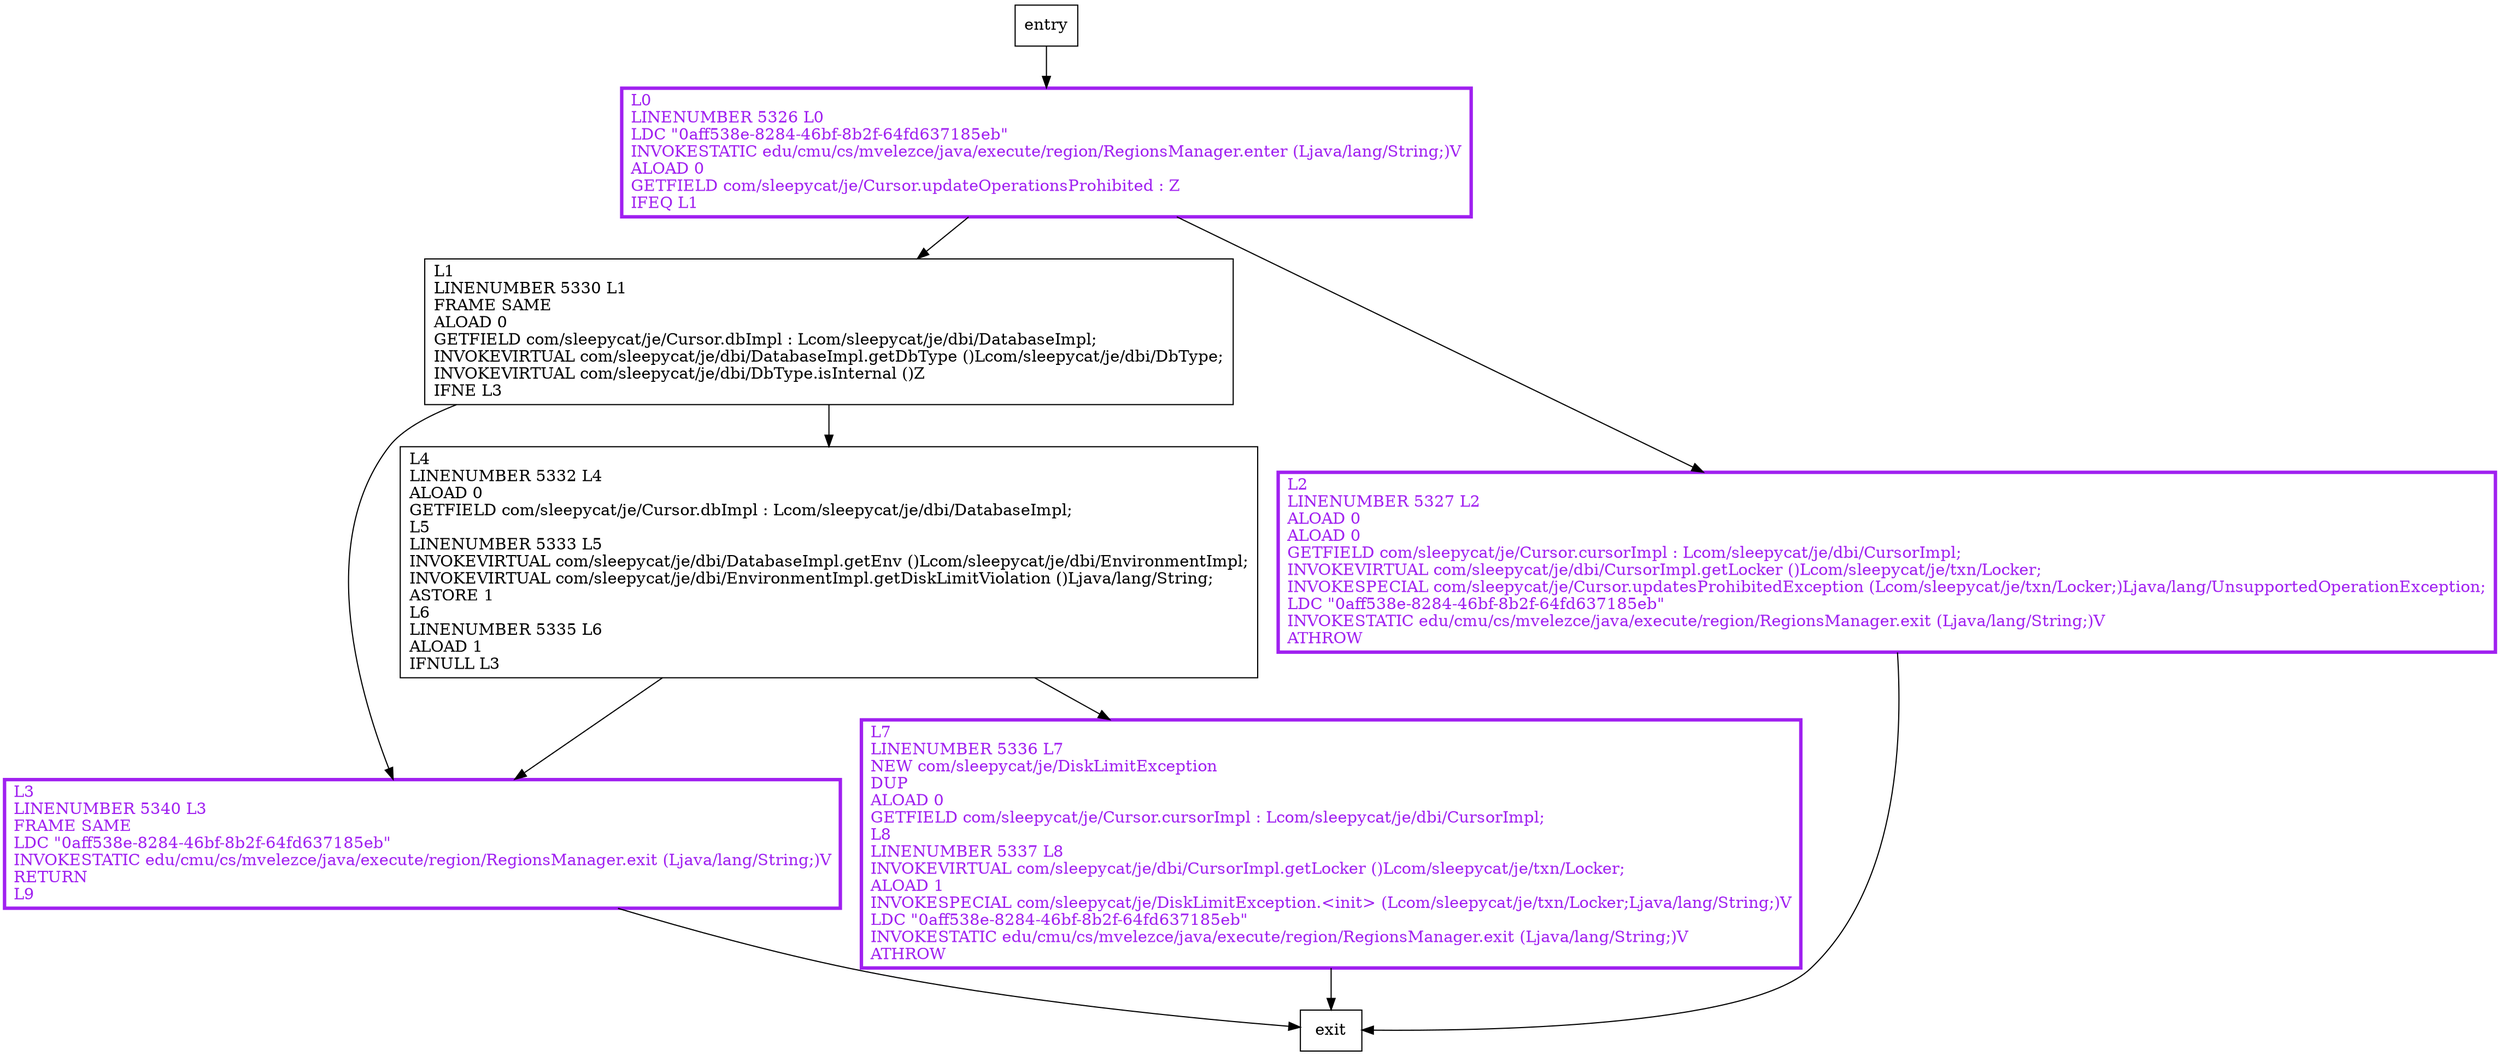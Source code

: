 digraph checkUpdatesAllowed {
node [shape=record];
83825085 [label="L4\lLINENUMBER 5332 L4\lALOAD 0\lGETFIELD com/sleepycat/je/Cursor.dbImpl : Lcom/sleepycat/je/dbi/DatabaseImpl;\lL5\lLINENUMBER 5333 L5\lINVOKEVIRTUAL com/sleepycat/je/dbi/DatabaseImpl.getEnv ()Lcom/sleepycat/je/dbi/EnvironmentImpl;\lINVOKEVIRTUAL com/sleepycat/je/dbi/EnvironmentImpl.getDiskLimitViolation ()Ljava/lang/String;\lASTORE 1\lL6\lLINENUMBER 5335 L6\lALOAD 1\lIFNULL L3\l"];
990002180 [label="L0\lLINENUMBER 5326 L0\lLDC \"0aff538e-8284-46bf-8b2f-64fd637185eb\"\lINVOKESTATIC edu/cmu/cs/mvelezce/java/execute/region/RegionsManager.enter (Ljava/lang/String;)V\lALOAD 0\lGETFIELD com/sleepycat/je/Cursor.updateOperationsProhibited : Z\lIFEQ L1\l"];
775421754 [label="L3\lLINENUMBER 5340 L3\lFRAME SAME\lLDC \"0aff538e-8284-46bf-8b2f-64fd637185eb\"\lINVOKESTATIC edu/cmu/cs/mvelezce/java/execute/region/RegionsManager.exit (Ljava/lang/String;)V\lRETURN\lL9\l"];
351297083 [label="L7\lLINENUMBER 5336 L7\lNEW com/sleepycat/je/DiskLimitException\lDUP\lALOAD 0\lGETFIELD com/sleepycat/je/Cursor.cursorImpl : Lcom/sleepycat/je/dbi/CursorImpl;\lL8\lLINENUMBER 5337 L8\lINVOKEVIRTUAL com/sleepycat/je/dbi/CursorImpl.getLocker ()Lcom/sleepycat/je/txn/Locker;\lALOAD 1\lINVOKESPECIAL com/sleepycat/je/DiskLimitException.\<init\> (Lcom/sleepycat/je/txn/Locker;Ljava/lang/String;)V\lLDC \"0aff538e-8284-46bf-8b2f-64fd637185eb\"\lINVOKESTATIC edu/cmu/cs/mvelezce/java/execute/region/RegionsManager.exit (Ljava/lang/String;)V\lATHROW\l"];
858864014 [label="L1\lLINENUMBER 5330 L1\lFRAME SAME\lALOAD 0\lGETFIELD com/sleepycat/je/Cursor.dbImpl : Lcom/sleepycat/je/dbi/DatabaseImpl;\lINVOKEVIRTUAL com/sleepycat/je/dbi/DatabaseImpl.getDbType ()Lcom/sleepycat/je/dbi/DbType;\lINVOKEVIRTUAL com/sleepycat/je/dbi/DbType.isInternal ()Z\lIFNE L3\l"];
1421222348 [label="L2\lLINENUMBER 5327 L2\lALOAD 0\lALOAD 0\lGETFIELD com/sleepycat/je/Cursor.cursorImpl : Lcom/sleepycat/je/dbi/CursorImpl;\lINVOKEVIRTUAL com/sleepycat/je/dbi/CursorImpl.getLocker ()Lcom/sleepycat/je/txn/Locker;\lINVOKESPECIAL com/sleepycat/je/Cursor.updatesProhibitedException (Lcom/sleepycat/je/txn/Locker;)Ljava/lang/UnsupportedOperationException;\lLDC \"0aff538e-8284-46bf-8b2f-64fd637185eb\"\lINVOKESTATIC edu/cmu/cs/mvelezce/java/execute/region/RegionsManager.exit (Ljava/lang/String;)V\lATHROW\l"];
entry;
exit;
entry -> 990002180
83825085 -> 775421754
83825085 -> 351297083
990002180 -> 858864014
990002180 -> 1421222348
775421754 -> exit
351297083 -> exit
858864014 -> 83825085
858864014 -> 775421754
1421222348 -> exit
990002180[fontcolor="purple", penwidth=3, color="purple"];
775421754[fontcolor="purple", penwidth=3, color="purple"];
351297083[fontcolor="purple", penwidth=3, color="purple"];
1421222348[fontcolor="purple", penwidth=3, color="purple"];
}
